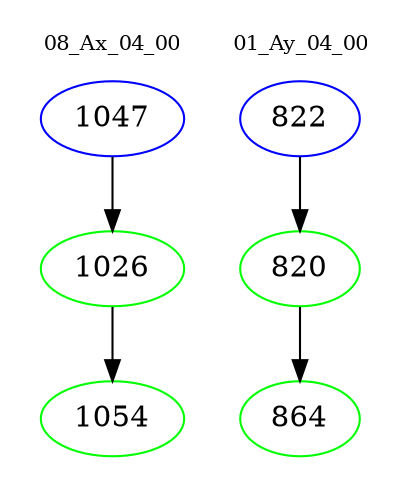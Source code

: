digraph{
subgraph cluster_0 {
color = white
label = "08_Ax_04_00";
fontsize=10;
T0_1047 [label="1047", color="blue"]
T0_1047 -> T0_1026 [color="black"]
T0_1026 [label="1026", color="green"]
T0_1026 -> T0_1054 [color="black"]
T0_1054 [label="1054", color="green"]
}
subgraph cluster_1 {
color = white
label = "01_Ay_04_00";
fontsize=10;
T1_822 [label="822", color="blue"]
T1_822 -> T1_820 [color="black"]
T1_820 [label="820", color="green"]
T1_820 -> T1_864 [color="black"]
T1_864 [label="864", color="green"]
}
}
